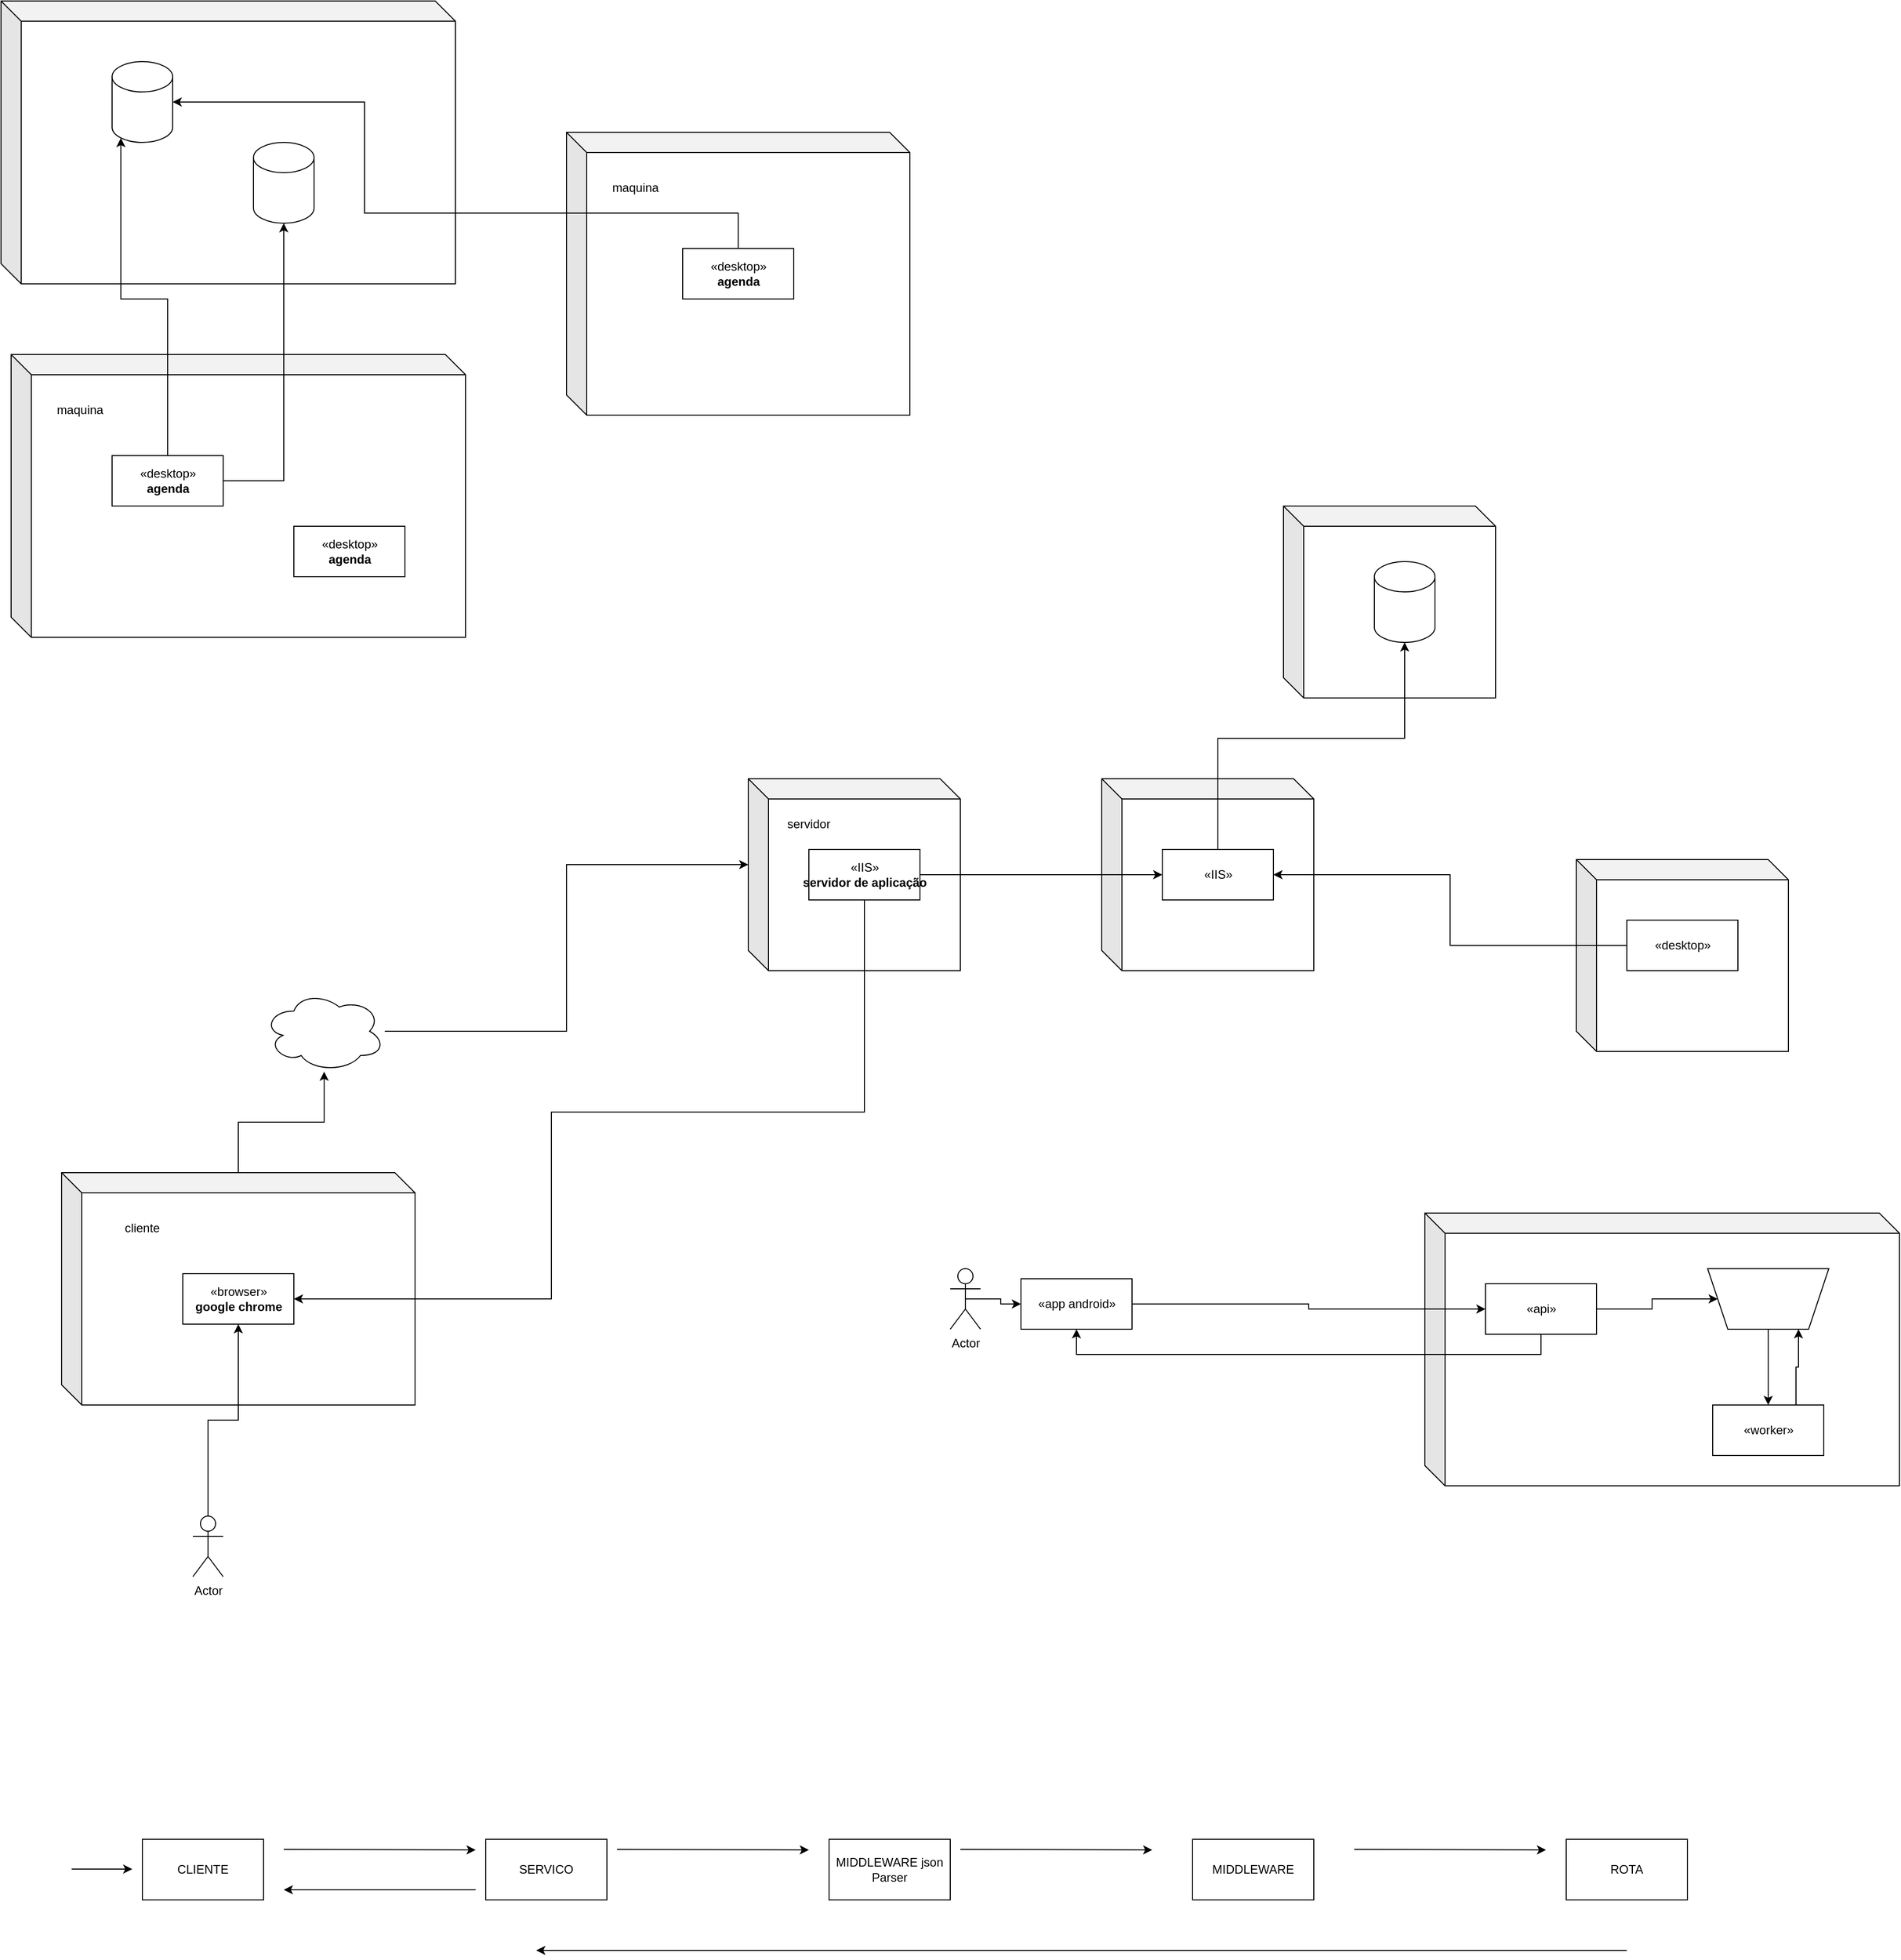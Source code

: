 <mxfile version="20.2.3" type="device"><diagram id="FWgPQERnNt3aRJMWx02o" name="Page-1"><mxGraphModel dx="1662" dy="1863" grid="1" gridSize="10" guides="1" tooltips="1" connect="1" arrows="1" fold="1" page="1" pageScale="1" pageWidth="850" pageHeight="1100" math="0" shadow="0"><root><mxCell id="0"/><mxCell id="1" parent="0"/><mxCell id="WhmbBWbExwCF_Es2LTpF-29" value="" style="shape=cube;whiteSpace=wrap;html=1;boundedLbl=1;backgroundOutline=1;darkOpacity=0.05;darkOpacity2=0.1;" parent="1" vertex="1"><mxGeometry x="1290" y="670" width="210" height="190" as="geometry"/></mxCell><mxCell id="WhmbBWbExwCF_Es2LTpF-1" value="" style="shape=cube;whiteSpace=wrap;html=1;boundedLbl=1;backgroundOutline=1;darkOpacity=0.05;darkOpacity2=0.1;" parent="1" vertex="1"><mxGeometry x="210" y="250" width="450" height="280" as="geometry"/></mxCell><mxCell id="WhmbBWbExwCF_Es2LTpF-2" value="«desktop»&lt;br&gt;&lt;b&gt;agenda&lt;/b&gt;" style="html=1;" parent="1" vertex="1"><mxGeometry x="490" y="420" width="110" height="50" as="geometry"/></mxCell><mxCell id="WhmbBWbExwCF_Es2LTpF-3" value="maquina&amp;nbsp;" style="text;html=1;strokeColor=none;fillColor=none;align=center;verticalAlign=middle;whiteSpace=wrap;rounded=0;" parent="1" vertex="1"><mxGeometry x="250" y="290" width="60" height="30" as="geometry"/></mxCell><mxCell id="WhmbBWbExwCF_Es2LTpF-4" value="" style="shape=cube;whiteSpace=wrap;html=1;boundedLbl=1;backgroundOutline=1;darkOpacity=0.05;darkOpacity2=0.1;" parent="1" vertex="1"><mxGeometry x="200" y="-100" width="450" height="280" as="geometry"/></mxCell><mxCell id="WhmbBWbExwCF_Es2LTpF-5" value="" style="shape=cylinder3;whiteSpace=wrap;html=1;boundedLbl=1;backgroundOutline=1;size=15;" parent="1" vertex="1"><mxGeometry x="310" y="-40" width="60" height="80" as="geometry"/></mxCell><mxCell id="WhmbBWbExwCF_Es2LTpF-6" value="" style="shape=cube;whiteSpace=wrap;html=1;boundedLbl=1;backgroundOutline=1;darkOpacity=0.05;darkOpacity2=0.1;" parent="1" vertex="1"><mxGeometry x="760" y="30" width="340" height="280" as="geometry"/></mxCell><mxCell id="WhmbBWbExwCF_Es2LTpF-9" style="edgeStyle=orthogonalEdgeStyle;rounded=0;orthogonalLoop=1;jettySize=auto;html=1;entryX=1;entryY=0.5;entryDx=0;entryDy=0;entryPerimeter=0;" parent="1" source="WhmbBWbExwCF_Es2LTpF-7" target="WhmbBWbExwCF_Es2LTpF-5" edge="1"><mxGeometry relative="1" as="geometry"><Array as="points"><mxPoint x="930" y="110"/><mxPoint x="560" y="110"/><mxPoint x="560"/></Array></mxGeometry></mxCell><mxCell id="WhmbBWbExwCF_Es2LTpF-7" value="«desktop»&lt;br&gt;&lt;b&gt;agenda&lt;/b&gt;" style="html=1;" parent="1" vertex="1"><mxGeometry x="875" y="145" width="110" height="50" as="geometry"/></mxCell><mxCell id="WhmbBWbExwCF_Es2LTpF-8" value="maquina&amp;nbsp;" style="text;html=1;strokeColor=none;fillColor=none;align=center;verticalAlign=middle;whiteSpace=wrap;rounded=0;" parent="1" vertex="1"><mxGeometry x="800" y="70" width="60" height="30" as="geometry"/></mxCell><mxCell id="WhmbBWbExwCF_Es2LTpF-10" value="" style="shape=cylinder3;whiteSpace=wrap;html=1;boundedLbl=1;backgroundOutline=1;size=15;" parent="1" vertex="1"><mxGeometry x="450" y="40" width="60" height="80" as="geometry"/></mxCell><mxCell id="WhmbBWbExwCF_Es2LTpF-35" style="edgeStyle=orthogonalEdgeStyle;rounded=0;orthogonalLoop=1;jettySize=auto;html=1;entryX=0.145;entryY=1;entryDx=0;entryDy=-4.35;entryPerimeter=0;" parent="1" source="WhmbBWbExwCF_Es2LTpF-11" target="WhmbBWbExwCF_Es2LTpF-5" edge="1"><mxGeometry relative="1" as="geometry"/></mxCell><mxCell id="WhmbBWbExwCF_Es2LTpF-36" style="edgeStyle=orthogonalEdgeStyle;rounded=0;orthogonalLoop=1;jettySize=auto;html=1;" parent="1" source="WhmbBWbExwCF_Es2LTpF-11" target="WhmbBWbExwCF_Es2LTpF-10" edge="1"><mxGeometry relative="1" as="geometry"/></mxCell><mxCell id="WhmbBWbExwCF_Es2LTpF-11" value="«desktop»&lt;br&gt;&lt;b&gt;agenda&lt;/b&gt;" style="html=1;" parent="1" vertex="1"><mxGeometry x="310" y="350" width="110" height="50" as="geometry"/></mxCell><mxCell id="WhmbBWbExwCF_Es2LTpF-12" value="" style="shape=cube;whiteSpace=wrap;html=1;boundedLbl=1;backgroundOutline=1;darkOpacity=0.05;darkOpacity2=0.1;" parent="1" vertex="1"><mxGeometry x="940" y="670" width="210" height="190" as="geometry"/></mxCell><mxCell id="WhmbBWbExwCF_Es2LTpF-15" style="edgeStyle=orthogonalEdgeStyle;rounded=0;orthogonalLoop=1;jettySize=auto;html=1;" parent="1" source="WhmbBWbExwCF_Es2LTpF-13" target="WhmbBWbExwCF_Es2LTpF-14" edge="1"><mxGeometry relative="1" as="geometry"/></mxCell><mxCell id="WhmbBWbExwCF_Es2LTpF-13" value="" style="shape=cube;whiteSpace=wrap;html=1;boundedLbl=1;backgroundOutline=1;darkOpacity=0.05;darkOpacity2=0.1;" parent="1" vertex="1"><mxGeometry x="260" y="1060" width="350" height="230" as="geometry"/></mxCell><mxCell id="WhmbBWbExwCF_Es2LTpF-19" style="edgeStyle=orthogonalEdgeStyle;rounded=0;orthogonalLoop=1;jettySize=auto;html=1;entryX=0;entryY=0;entryDx=0;entryDy=85;entryPerimeter=0;" parent="1" source="WhmbBWbExwCF_Es2LTpF-14" target="WhmbBWbExwCF_Es2LTpF-12" edge="1"><mxGeometry relative="1" as="geometry"/></mxCell><mxCell id="WhmbBWbExwCF_Es2LTpF-14" value="" style="ellipse;shape=cloud;whiteSpace=wrap;html=1;" parent="1" vertex="1"><mxGeometry x="460" y="880" width="120" height="80" as="geometry"/></mxCell><mxCell id="WhmbBWbExwCF_Es2LTpF-23" style="edgeStyle=orthogonalEdgeStyle;rounded=0;orthogonalLoop=1;jettySize=auto;html=1;entryX=1;entryY=0.5;entryDx=0;entryDy=0;" parent="1" source="WhmbBWbExwCF_Es2LTpF-16" target="WhmbBWbExwCF_Es2LTpF-20" edge="1"><mxGeometry relative="1" as="geometry"><Array as="points"><mxPoint x="1055" y="1000"/><mxPoint x="745" y="1000"/><mxPoint x="745" y="1185"/></Array></mxGeometry></mxCell><mxCell id="WhmbBWbExwCF_Es2LTpF-16" value="«IIS»&lt;br&gt;&lt;b&gt;servidor de aplicação&lt;/b&gt;" style="html=1;" parent="1" vertex="1"><mxGeometry x="1000" y="740" width="110" height="50" as="geometry"/></mxCell><mxCell id="WhmbBWbExwCF_Es2LTpF-17" value="cliente" style="text;html=1;strokeColor=none;fillColor=none;align=center;verticalAlign=middle;whiteSpace=wrap;rounded=0;" parent="1" vertex="1"><mxGeometry x="310" y="1100" width="60" height="30" as="geometry"/></mxCell><mxCell id="WhmbBWbExwCF_Es2LTpF-18" value="servidor" style="text;html=1;strokeColor=none;fillColor=none;align=center;verticalAlign=middle;whiteSpace=wrap;rounded=0;" parent="1" vertex="1"><mxGeometry x="970" y="700" width="60" height="30" as="geometry"/></mxCell><mxCell id="WhmbBWbExwCF_Es2LTpF-20" value="«browser»&lt;br&gt;&lt;b&gt;google chrome&lt;/b&gt;" style="html=1;" parent="1" vertex="1"><mxGeometry x="380" y="1160" width="110" height="50" as="geometry"/></mxCell><mxCell id="WhmbBWbExwCF_Es2LTpF-22" style="edgeStyle=orthogonalEdgeStyle;rounded=0;orthogonalLoop=1;jettySize=auto;html=1;entryX=0.5;entryY=1;entryDx=0;entryDy=0;" parent="1" source="WhmbBWbExwCF_Es2LTpF-21" target="WhmbBWbExwCF_Es2LTpF-20" edge="1"><mxGeometry relative="1" as="geometry"/></mxCell><mxCell id="WhmbBWbExwCF_Es2LTpF-21" value="Actor" style="shape=umlActor;verticalLabelPosition=bottom;verticalAlign=top;html=1;outlineConnect=0;" parent="1" vertex="1"><mxGeometry x="390" y="1400" width="30" height="60" as="geometry"/></mxCell><mxCell id="WhmbBWbExwCF_Es2LTpF-24" value="" style="shape=cube;whiteSpace=wrap;html=1;boundedLbl=1;backgroundOutline=1;darkOpacity=0.05;darkOpacity2=0.1;" parent="1" vertex="1"><mxGeometry x="1470" y="400" width="210" height="190" as="geometry"/></mxCell><mxCell id="WhmbBWbExwCF_Es2LTpF-26" value="" style="shape=cylinder3;whiteSpace=wrap;html=1;boundedLbl=1;backgroundOutline=1;size=15;" parent="1" vertex="1"><mxGeometry x="1560" y="455" width="60" height="80" as="geometry"/></mxCell><mxCell id="WhmbBWbExwCF_Es2LTpF-27" style="edgeStyle=orthogonalEdgeStyle;rounded=0;orthogonalLoop=1;jettySize=auto;html=1;entryX=0;entryY=0.5;entryDx=0;entryDy=0;" parent="1" source="WhmbBWbExwCF_Es2LTpF-16" target="WhmbBWbExwCF_Es2LTpF-28" edge="1"><mxGeometry relative="1" as="geometry"/></mxCell><mxCell id="WhmbBWbExwCF_Es2LTpF-34" style="edgeStyle=orthogonalEdgeStyle;rounded=0;orthogonalLoop=1;jettySize=auto;html=1;" parent="1" source="WhmbBWbExwCF_Es2LTpF-28" target="WhmbBWbExwCF_Es2LTpF-26" edge="1"><mxGeometry relative="1" as="geometry"><Array as="points"><mxPoint x="1405" y="630"/><mxPoint x="1590" y="630"/></Array></mxGeometry></mxCell><mxCell id="WhmbBWbExwCF_Es2LTpF-28" value="«IIS»&lt;br&gt;" style="html=1;" parent="1" vertex="1"><mxGeometry x="1350" y="740" width="110" height="50" as="geometry"/></mxCell><mxCell id="WhmbBWbExwCF_Es2LTpF-31" value="" style="shape=cube;whiteSpace=wrap;html=1;boundedLbl=1;backgroundOutline=1;darkOpacity=0.05;darkOpacity2=0.1;" parent="1" vertex="1"><mxGeometry x="1760" y="750" width="210" height="190" as="geometry"/></mxCell><mxCell id="WhmbBWbExwCF_Es2LTpF-33" style="edgeStyle=orthogonalEdgeStyle;rounded=0;orthogonalLoop=1;jettySize=auto;html=1;entryX=1;entryY=0.5;entryDx=0;entryDy=0;" parent="1" source="WhmbBWbExwCF_Es2LTpF-32" target="WhmbBWbExwCF_Es2LTpF-28" edge="1"><mxGeometry relative="1" as="geometry"/></mxCell><mxCell id="WhmbBWbExwCF_Es2LTpF-32" value="«desktop»" style="html=1;" parent="1" vertex="1"><mxGeometry x="1810" y="810" width="110" height="50" as="geometry"/></mxCell><mxCell id="CZ-MHMQCwNMxLx0iOVHf-1" value="" style="shape=cube;whiteSpace=wrap;html=1;boundedLbl=1;backgroundOutline=1;darkOpacity=0.05;darkOpacity2=0.1;" parent="1" vertex="1"><mxGeometry x="1610" y="1100" width="470" height="270" as="geometry"/></mxCell><mxCell id="CZ-MHMQCwNMxLx0iOVHf-6" style="edgeStyle=orthogonalEdgeStyle;rounded=0;orthogonalLoop=1;jettySize=auto;html=1;entryX=1;entryY=0.5;entryDx=0;entryDy=0;" parent="1" source="CZ-MHMQCwNMxLx0iOVHf-2" target="CZ-MHMQCwNMxLx0iOVHf-5" edge="1"><mxGeometry relative="1" as="geometry"/></mxCell><mxCell id="CZ-MHMQCwNMxLx0iOVHf-2" value="«api»" style="html=1;" parent="1" vertex="1"><mxGeometry x="1670" y="1170" width="110" height="50" as="geometry"/></mxCell><mxCell id="CZ-MHMQCwNMxLx0iOVHf-3" style="edgeStyle=orthogonalEdgeStyle;rounded=0;orthogonalLoop=1;jettySize=auto;html=1;exitX=0.5;exitY=1;exitDx=0;exitDy=0;" parent="1" source="CZ-MHMQCwNMxLx0iOVHf-2" target="CZ-MHMQCwNMxLx0iOVHf-2" edge="1"><mxGeometry relative="1" as="geometry"/></mxCell><mxCell id="CZ-MHMQCwNMxLx0iOVHf-12" style="edgeStyle=orthogonalEdgeStyle;rounded=0;orthogonalLoop=1;jettySize=auto;html=1;entryX=0.5;entryY=0;entryDx=0;entryDy=0;endArrow=none;endFill=0;startArrow=classic;startFill=1;" parent="1" source="CZ-MHMQCwNMxLx0iOVHf-4" target="CZ-MHMQCwNMxLx0iOVHf-5" edge="1"><mxGeometry relative="1" as="geometry"/></mxCell><mxCell id="CZ-MHMQCwNMxLx0iOVHf-4" value="«worker»" style="html=1;" parent="1" vertex="1"><mxGeometry x="1895" y="1290" width="110" height="50" as="geometry"/></mxCell><mxCell id="CZ-MHMQCwNMxLx0iOVHf-5" value="" style="shape=trapezoid;perimeter=trapezoidPerimeter;whiteSpace=wrap;html=1;fixedSize=1;rotation=-180;" parent="1" vertex="1"><mxGeometry x="1890" y="1155" width="120" height="60" as="geometry"/></mxCell><mxCell id="CZ-MHMQCwNMxLx0iOVHf-9" style="edgeStyle=orthogonalEdgeStyle;rounded=0;orthogonalLoop=1;jettySize=auto;html=1;exitX=0.5;exitY=0.5;exitDx=0;exitDy=0;exitPerimeter=0;entryX=0;entryY=0.5;entryDx=0;entryDy=0;" parent="1" source="CZ-MHMQCwNMxLx0iOVHf-7" target="CZ-MHMQCwNMxLx0iOVHf-8" edge="1"><mxGeometry relative="1" as="geometry"/></mxCell><mxCell id="CZ-MHMQCwNMxLx0iOVHf-7" value="Actor" style="shape=umlActor;verticalLabelPosition=bottom;verticalAlign=top;html=1;outlineConnect=0;" parent="1" vertex="1"><mxGeometry x="1140" y="1155" width="30" height="60" as="geometry"/></mxCell><mxCell id="CZ-MHMQCwNMxLx0iOVHf-10" style="edgeStyle=orthogonalEdgeStyle;rounded=0;orthogonalLoop=1;jettySize=auto;html=1;entryX=0;entryY=0.5;entryDx=0;entryDy=0;" parent="1" source="CZ-MHMQCwNMxLx0iOVHf-8" target="CZ-MHMQCwNMxLx0iOVHf-2" edge="1"><mxGeometry relative="1" as="geometry"/></mxCell><mxCell id="CZ-MHMQCwNMxLx0iOVHf-8" value="«app android»" style="html=1;" parent="1" vertex="1"><mxGeometry x="1210" y="1165" width="110" height="50" as="geometry"/></mxCell><mxCell id="CZ-MHMQCwNMxLx0iOVHf-11" style="edgeStyle=orthogonalEdgeStyle;rounded=0;orthogonalLoop=1;jettySize=auto;html=1;entryX=0.5;entryY=1;entryDx=0;entryDy=0;exitX=0.5;exitY=1;exitDx=0;exitDy=0;" parent="1" source="CZ-MHMQCwNMxLx0iOVHf-2" target="CZ-MHMQCwNMxLx0iOVHf-8" edge="1"><mxGeometry relative="1" as="geometry"><mxPoint x="1210" y="1325" as="sourcePoint"/><mxPoint x="1560" y="1330" as="targetPoint"/></mxGeometry></mxCell><mxCell id="CZ-MHMQCwNMxLx0iOVHf-13" style="edgeStyle=orthogonalEdgeStyle;rounded=0;orthogonalLoop=1;jettySize=auto;html=1;entryX=0.25;entryY=0;entryDx=0;entryDy=0;exitX=0.75;exitY=0;exitDx=0;exitDy=0;" parent="1" source="CZ-MHMQCwNMxLx0iOVHf-4" target="CZ-MHMQCwNMxLx0iOVHf-5" edge="1"><mxGeometry relative="1" as="geometry"><mxPoint x="1960" y="1300" as="sourcePoint"/><mxPoint x="1960" y="1225" as="targetPoint"/></mxGeometry></mxCell><mxCell id="OXFD43_t-JOaCJ0cEhjl-1" value="CLIENTE" style="rounded=0;whiteSpace=wrap;html=1;" vertex="1" parent="1"><mxGeometry x="340" y="1720" width="120" height="60" as="geometry"/></mxCell><mxCell id="OXFD43_t-JOaCJ0cEhjl-2" value="SERVICO" style="rounded=0;whiteSpace=wrap;html=1;" vertex="1" parent="1"><mxGeometry x="680" y="1720" width="120" height="60" as="geometry"/></mxCell><mxCell id="OXFD43_t-JOaCJ0cEhjl-3" value="" style="endArrow=classic;html=1;rounded=0;" edge="1" parent="1"><mxGeometry width="50" height="50" relative="1" as="geometry"><mxPoint x="270" y="1749.5" as="sourcePoint"/><mxPoint x="330" y="1749.5" as="targetPoint"/></mxGeometry></mxCell><mxCell id="OXFD43_t-JOaCJ0cEhjl-4" value="" style="endArrow=classic;html=1;rounded=0;" edge="1" parent="1"><mxGeometry width="50" height="50" relative="1" as="geometry"><mxPoint x="480" y="1730" as="sourcePoint"/><mxPoint x="670" y="1730.5" as="targetPoint"/></mxGeometry></mxCell><mxCell id="OXFD43_t-JOaCJ0cEhjl-5" value="ROTA" style="rounded=0;whiteSpace=wrap;html=1;" vertex="1" parent="1"><mxGeometry x="1750" y="1720" width="120" height="60" as="geometry"/></mxCell><mxCell id="OXFD43_t-JOaCJ0cEhjl-6" value="" style="endArrow=classic;html=1;rounded=0;" edge="1" parent="1"><mxGeometry width="50" height="50" relative="1" as="geometry"><mxPoint x="1540" y="1730" as="sourcePoint"/><mxPoint x="1730" y="1730.5" as="targetPoint"/></mxGeometry></mxCell><mxCell id="OXFD43_t-JOaCJ0cEhjl-7" value="" style="endArrow=classic;html=1;rounded=0;" edge="1" parent="1"><mxGeometry width="50" height="50" relative="1" as="geometry"><mxPoint x="1810" y="1830" as="sourcePoint"/><mxPoint x="730" y="1830" as="targetPoint"/></mxGeometry></mxCell><mxCell id="OXFD43_t-JOaCJ0cEhjl-8" value="" style="endArrow=classic;html=1;rounded=0;" edge="1" parent="1"><mxGeometry width="50" height="50" relative="1" as="geometry"><mxPoint x="670" y="1770" as="sourcePoint"/><mxPoint x="480" y="1770" as="targetPoint"/></mxGeometry></mxCell><mxCell id="OXFD43_t-JOaCJ0cEhjl-9" value="MIDDLEWARE json Parser" style="rounded=0;whiteSpace=wrap;html=1;" vertex="1" parent="1"><mxGeometry x="1020" y="1720" width="120" height="60" as="geometry"/></mxCell><mxCell id="OXFD43_t-JOaCJ0cEhjl-10" value="" style="endArrow=classic;html=1;rounded=0;" edge="1" parent="1"><mxGeometry width="50" height="50" relative="1" as="geometry"><mxPoint x="810" y="1730" as="sourcePoint"/><mxPoint x="1000" y="1730.5" as="targetPoint"/></mxGeometry></mxCell><mxCell id="OXFD43_t-JOaCJ0cEhjl-11" value="" style="endArrow=classic;html=1;rounded=0;" edge="1" parent="1"><mxGeometry width="50" height="50" relative="1" as="geometry"><mxPoint x="1150" y="1730" as="sourcePoint"/><mxPoint x="1340" y="1730.5" as="targetPoint"/></mxGeometry></mxCell><mxCell id="OXFD43_t-JOaCJ0cEhjl-12" value="MIDDLEWARE" style="rounded=0;whiteSpace=wrap;html=1;" vertex="1" parent="1"><mxGeometry x="1380" y="1720" width="120" height="60" as="geometry"/></mxCell></root></mxGraphModel></diagram></mxfile>